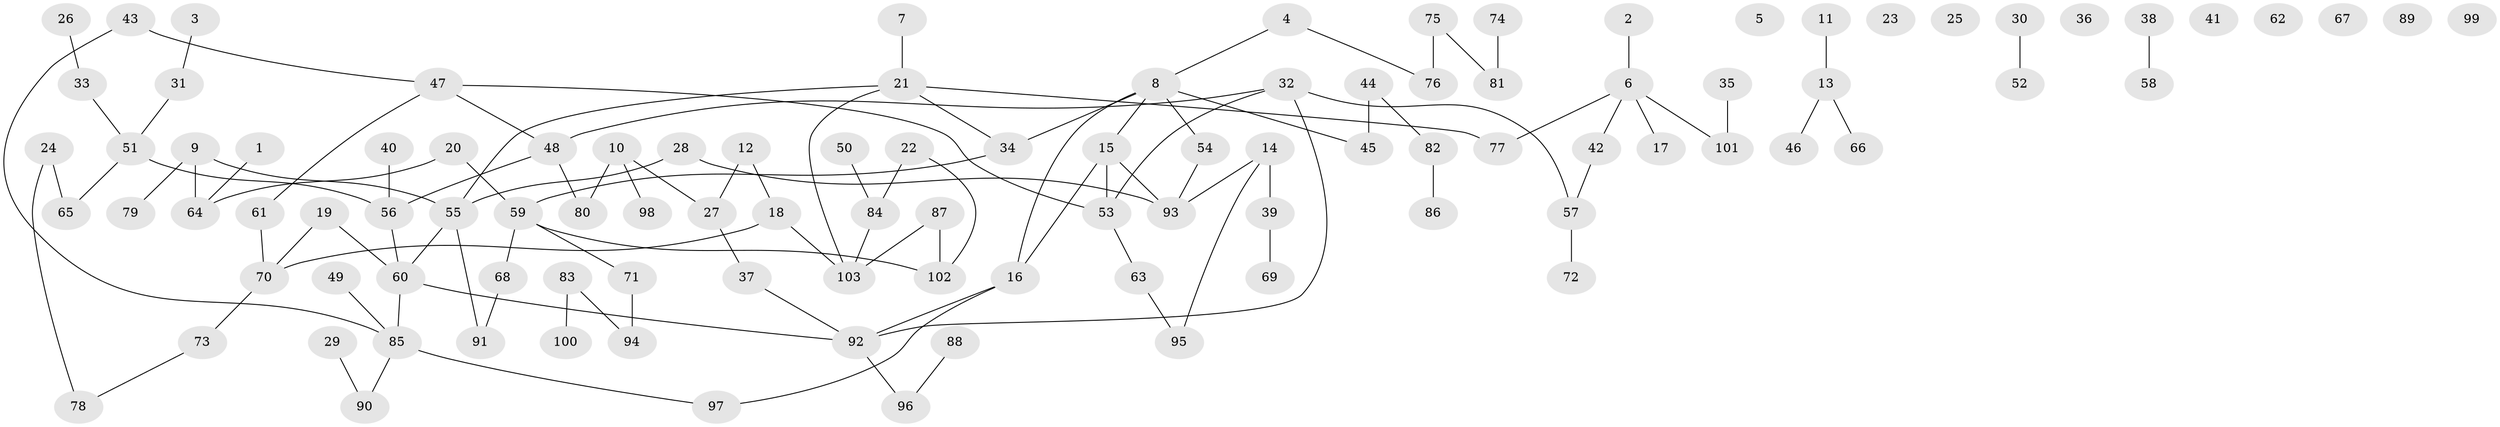 // Generated by graph-tools (version 1.1) at 2025/33/03/09/25 02:33:48]
// undirected, 103 vertices, 110 edges
graph export_dot {
graph [start="1"]
  node [color=gray90,style=filled];
  1;
  2;
  3;
  4;
  5;
  6;
  7;
  8;
  9;
  10;
  11;
  12;
  13;
  14;
  15;
  16;
  17;
  18;
  19;
  20;
  21;
  22;
  23;
  24;
  25;
  26;
  27;
  28;
  29;
  30;
  31;
  32;
  33;
  34;
  35;
  36;
  37;
  38;
  39;
  40;
  41;
  42;
  43;
  44;
  45;
  46;
  47;
  48;
  49;
  50;
  51;
  52;
  53;
  54;
  55;
  56;
  57;
  58;
  59;
  60;
  61;
  62;
  63;
  64;
  65;
  66;
  67;
  68;
  69;
  70;
  71;
  72;
  73;
  74;
  75;
  76;
  77;
  78;
  79;
  80;
  81;
  82;
  83;
  84;
  85;
  86;
  87;
  88;
  89;
  90;
  91;
  92;
  93;
  94;
  95;
  96;
  97;
  98;
  99;
  100;
  101;
  102;
  103;
  1 -- 64;
  2 -- 6;
  3 -- 31;
  4 -- 8;
  4 -- 76;
  6 -- 17;
  6 -- 42;
  6 -- 77;
  6 -- 101;
  7 -- 21;
  8 -- 15;
  8 -- 16;
  8 -- 34;
  8 -- 45;
  8 -- 54;
  9 -- 55;
  9 -- 64;
  9 -- 79;
  10 -- 27;
  10 -- 80;
  10 -- 98;
  11 -- 13;
  12 -- 18;
  12 -- 27;
  13 -- 46;
  13 -- 66;
  14 -- 39;
  14 -- 93;
  14 -- 95;
  15 -- 16;
  15 -- 53;
  15 -- 93;
  16 -- 92;
  16 -- 97;
  18 -- 70;
  18 -- 103;
  19 -- 60;
  19 -- 70;
  20 -- 59;
  20 -- 64;
  21 -- 34;
  21 -- 55;
  21 -- 77;
  21 -- 103;
  22 -- 84;
  22 -- 102;
  24 -- 65;
  24 -- 78;
  26 -- 33;
  27 -- 37;
  28 -- 55;
  28 -- 93;
  29 -- 90;
  30 -- 52;
  31 -- 51;
  32 -- 48;
  32 -- 53;
  32 -- 57;
  32 -- 92;
  33 -- 51;
  34 -- 59;
  35 -- 101;
  37 -- 92;
  38 -- 58;
  39 -- 69;
  40 -- 56;
  42 -- 57;
  43 -- 47;
  43 -- 85;
  44 -- 45;
  44 -- 82;
  47 -- 48;
  47 -- 53;
  47 -- 61;
  48 -- 56;
  48 -- 80;
  49 -- 85;
  50 -- 84;
  51 -- 56;
  51 -- 65;
  53 -- 63;
  54 -- 93;
  55 -- 60;
  55 -- 91;
  56 -- 60;
  57 -- 72;
  59 -- 68;
  59 -- 71;
  59 -- 102;
  60 -- 85;
  60 -- 92;
  61 -- 70;
  63 -- 95;
  68 -- 91;
  70 -- 73;
  71 -- 94;
  73 -- 78;
  74 -- 81;
  75 -- 76;
  75 -- 81;
  82 -- 86;
  83 -- 94;
  83 -- 100;
  84 -- 103;
  85 -- 90;
  85 -- 97;
  87 -- 102;
  87 -- 103;
  88 -- 96;
  92 -- 96;
}
